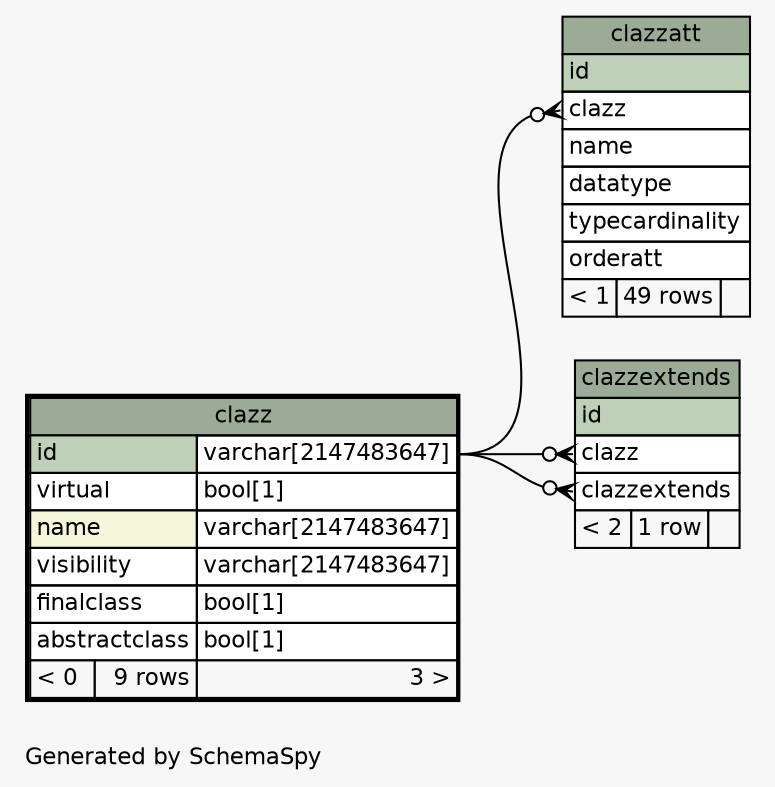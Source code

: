 // dot 2.38.0 on Windows 10 10.0
// SchemaSpy rev 590
digraph "oneDegreeRelationshipsDiagram" {
  graph [
    rankdir="RL"
    bgcolor="#f7f7f7"
    label="\nGenerated by SchemaSpy"
    labeljust="l"
    nodesep="0.18"
    ranksep="0.46"
    fontname="Helvetica"
    fontsize="11"
  ];
  node [
    fontname="Helvetica"
    fontsize="11"
    shape="plaintext"
  ];
  edge [
    arrowsize="0.8"
  ];
  "clazzatt":"clazz":w -> "clazz":"id.type":e [arrowhead=none dir=back arrowtail=crowodot];
  "clazzextends":"clazz":w -> "clazz":"id.type":e [arrowhead=none dir=back arrowtail=crowodot];
  "clazzextends":"clazzextends":w -> "clazz":"id.type":e [arrowhead=none dir=back arrowtail=crowodot];
  "clazz" [
    label=<
    <TABLE BORDER="2" CELLBORDER="1" CELLSPACING="0" BGCOLOR="#ffffff">
      <TR><TD COLSPAN="3" BGCOLOR="#9bab96" ALIGN="CENTER">clazz</TD></TR>
      <TR><TD PORT="id" COLSPAN="2" BGCOLOR="#bed1b8" ALIGN="LEFT">id</TD><TD PORT="id.type" ALIGN="LEFT">varchar[2147483647]</TD></TR>
      <TR><TD PORT="virtual" COLSPAN="2" ALIGN="LEFT">virtual</TD><TD PORT="virtual.type" ALIGN="LEFT">bool[1]</TD></TR>
      <TR><TD PORT="name" COLSPAN="2" BGCOLOR="#f4f7da" ALIGN="LEFT">name</TD><TD PORT="name.type" ALIGN="LEFT">varchar[2147483647]</TD></TR>
      <TR><TD PORT="visibility" COLSPAN="2" ALIGN="LEFT">visibility</TD><TD PORT="visibility.type" ALIGN="LEFT">varchar[2147483647]</TD></TR>
      <TR><TD PORT="finalclass" COLSPAN="2" ALIGN="LEFT">finalclass</TD><TD PORT="finalclass.type" ALIGN="LEFT">bool[1]</TD></TR>
      <TR><TD PORT="abstractclass" COLSPAN="2" ALIGN="LEFT">abstractclass</TD><TD PORT="abstractclass.type" ALIGN="LEFT">bool[1]</TD></TR>
      <TR><TD ALIGN="LEFT" BGCOLOR="#f7f7f7">&lt; 0</TD><TD ALIGN="RIGHT" BGCOLOR="#f7f7f7">9 rows</TD><TD ALIGN="RIGHT" BGCOLOR="#f7f7f7">3 &gt;</TD></TR>
    </TABLE>>
    URL="clazz.html"
    tooltip="clazz"
  ];
  "clazzatt" [
    label=<
    <TABLE BORDER="0" CELLBORDER="1" CELLSPACING="0" BGCOLOR="#ffffff">
      <TR><TD COLSPAN="3" BGCOLOR="#9bab96" ALIGN="CENTER">clazzatt</TD></TR>
      <TR><TD PORT="id" COLSPAN="3" BGCOLOR="#bed1b8" ALIGN="LEFT">id</TD></TR>
      <TR><TD PORT="clazz" COLSPAN="3" ALIGN="LEFT">clazz</TD></TR>
      <TR><TD PORT="name" COLSPAN="3" ALIGN="LEFT">name</TD></TR>
      <TR><TD PORT="datatype" COLSPAN="3" ALIGN="LEFT">datatype</TD></TR>
      <TR><TD PORT="typecardinality" COLSPAN="3" ALIGN="LEFT">typecardinality</TD></TR>
      <TR><TD PORT="orderatt" COLSPAN="3" ALIGN="LEFT">orderatt</TD></TR>
      <TR><TD ALIGN="LEFT" BGCOLOR="#f7f7f7">&lt; 1</TD><TD ALIGN="RIGHT" BGCOLOR="#f7f7f7">49 rows</TD><TD ALIGN="RIGHT" BGCOLOR="#f7f7f7">  </TD></TR>
    </TABLE>>
    URL="clazzatt.html"
    tooltip="clazzatt"
  ];
  "clazzextends" [
    label=<
    <TABLE BORDER="0" CELLBORDER="1" CELLSPACING="0" BGCOLOR="#ffffff">
      <TR><TD COLSPAN="3" BGCOLOR="#9bab96" ALIGN="CENTER">clazzextends</TD></TR>
      <TR><TD PORT="id" COLSPAN="3" BGCOLOR="#bed1b8" ALIGN="LEFT">id</TD></TR>
      <TR><TD PORT="clazz" COLSPAN="3" ALIGN="LEFT">clazz</TD></TR>
      <TR><TD PORT="clazzextends" COLSPAN="3" ALIGN="LEFT">clazzextends</TD></TR>
      <TR><TD ALIGN="LEFT" BGCOLOR="#f7f7f7">&lt; 2</TD><TD ALIGN="RIGHT" BGCOLOR="#f7f7f7">1 row</TD><TD ALIGN="RIGHT" BGCOLOR="#f7f7f7">  </TD></TR>
    </TABLE>>
    URL="clazzextends.html"
    tooltip="clazzextends"
  ];
}
